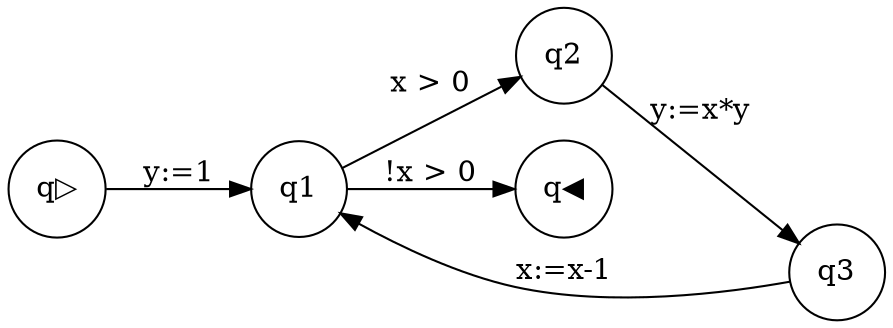 digraph G {
rankdir=LR;
node [shape = circle]
q▷ -> q1 [label="y:=1"] 
q2 -> q3 [label="y:=x*y"] 
q3 -> q1 [label="x:=x-1"] 
q1 -> q2 [label="x > 0"] 
q1 -> q◀ [label="!x > 0"] 
}